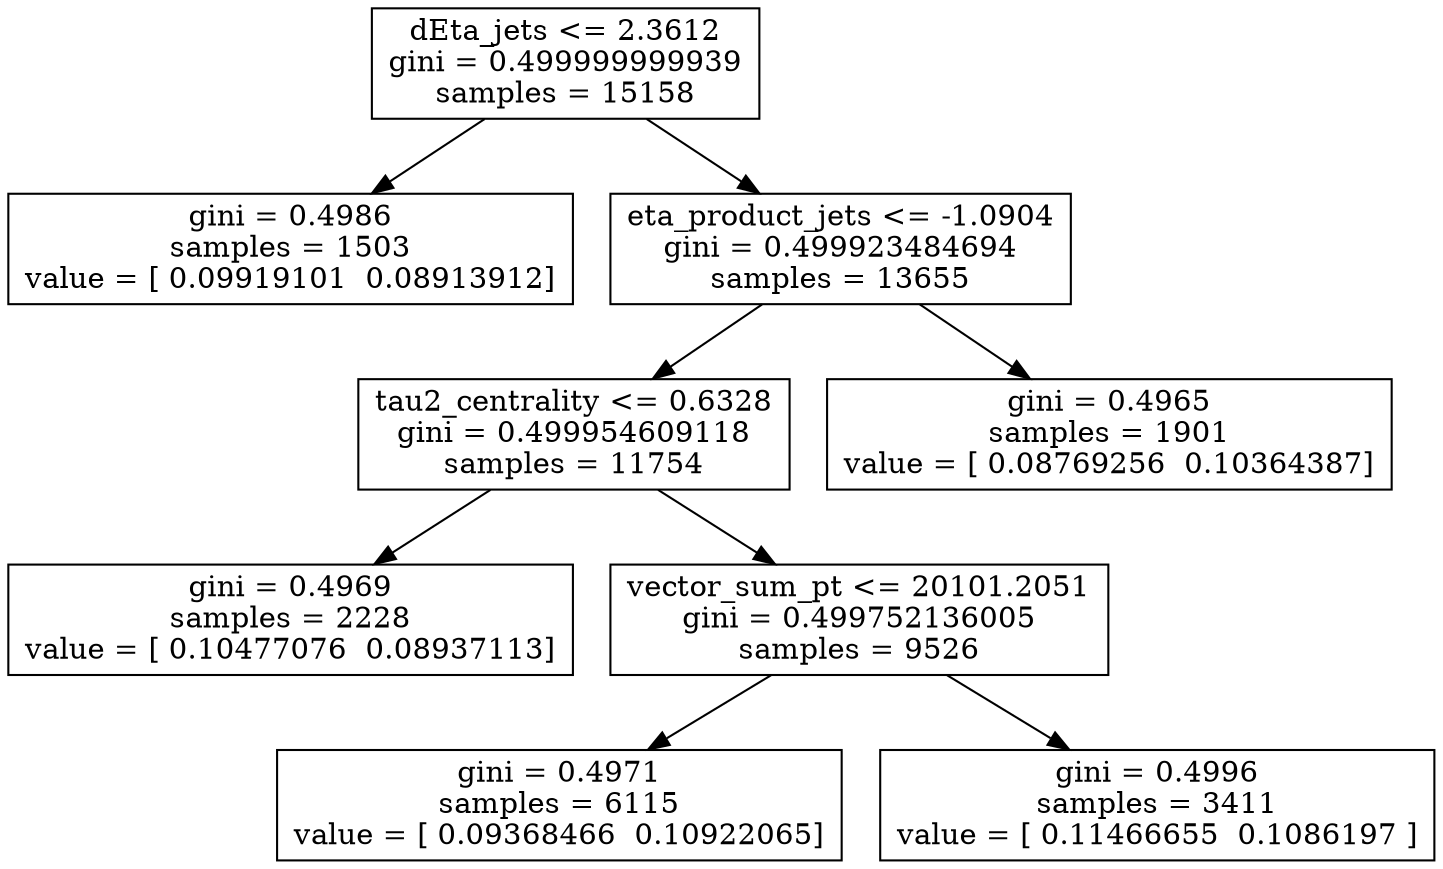 digraph Tree {
0 [label="dEta_jets <= 2.3612\ngini = 0.499999999939\nsamples = 15158", shape="box"] ;
1 [label="gini = 0.4986\nsamples = 1503\nvalue = [ 0.09919101  0.08913912]", shape="box"] ;
0 -> 1 ;
2 [label="eta_product_jets <= -1.0904\ngini = 0.499923484694\nsamples = 13655", shape="box"] ;
0 -> 2 ;
3 [label="tau2_centrality <= 0.6328\ngini = 0.499954609118\nsamples = 11754", shape="box"] ;
2 -> 3 ;
4 [label="gini = 0.4969\nsamples = 2228\nvalue = [ 0.10477076  0.08937113]", shape="box"] ;
3 -> 4 ;
5 [label="vector_sum_pt <= 20101.2051\ngini = 0.499752136005\nsamples = 9526", shape="box"] ;
3 -> 5 ;
6 [label="gini = 0.4971\nsamples = 6115\nvalue = [ 0.09368466  0.10922065]", shape="box"] ;
5 -> 6 ;
7 [label="gini = 0.4996\nsamples = 3411\nvalue = [ 0.11466655  0.1086197 ]", shape="box"] ;
5 -> 7 ;
8 [label="gini = 0.4965\nsamples = 1901\nvalue = [ 0.08769256  0.10364387]", shape="box"] ;
2 -> 8 ;
}